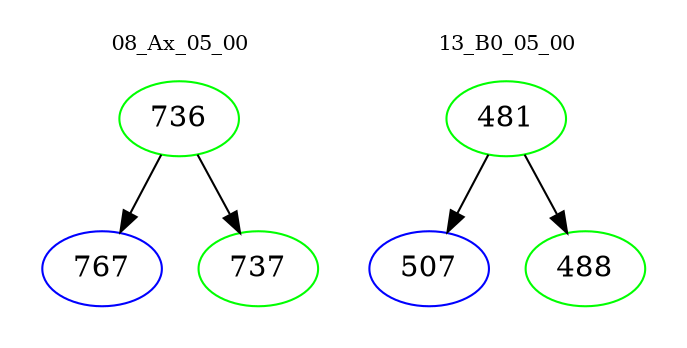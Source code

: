 digraph{
subgraph cluster_0 {
color = white
label = "08_Ax_05_00";
fontsize=10;
T0_736 [label="736", color="green"]
T0_736 -> T0_767 [color="black"]
T0_767 [label="767", color="blue"]
T0_736 -> T0_737 [color="black"]
T0_737 [label="737", color="green"]
}
subgraph cluster_1 {
color = white
label = "13_B0_05_00";
fontsize=10;
T1_481 [label="481", color="green"]
T1_481 -> T1_507 [color="black"]
T1_507 [label="507", color="blue"]
T1_481 -> T1_488 [color="black"]
T1_488 [label="488", color="green"]
}
}

